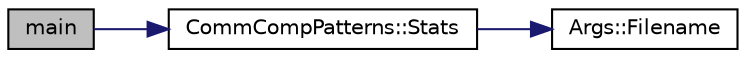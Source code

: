 digraph "main"
{
 // INTERACTIVE_SVG=YES
  edge [fontname="Helvetica",fontsize="10",labelfontname="Helvetica",labelfontsize="10"];
  node [fontname="Helvetica",fontsize="10",shape=record];
  rankdir="LR";
  Node0 [label="main",height=0.2,width=0.4,color="black", fillcolor="grey75", style="filled", fontcolor="black"];
  Node0 -> Node1 [color="midnightblue",fontsize="10",style="solid",fontname="Helvetica"];
  Node1 [label="CommCompPatterns::Stats",height=0.2,width=0.4,color="black", fillcolor="white", style="filled",URL="$classCommCompPatterns.html#af7725266351c41635f9fbb63aafd18e8",tooltip="Print the statistics of communication. "];
  Node1 -> Node2 [color="midnightblue",fontsize="10",style="solid",fontname="Helvetica"];
  Node2 [label="Args::Filename",height=0.2,width=0.4,color="black", fillcolor="white", style="filled",URL="$structArgs.html#aff027a269cf379ef43b568a4473a80ed",tooltip="Generate filename based on arguments. "];
}
